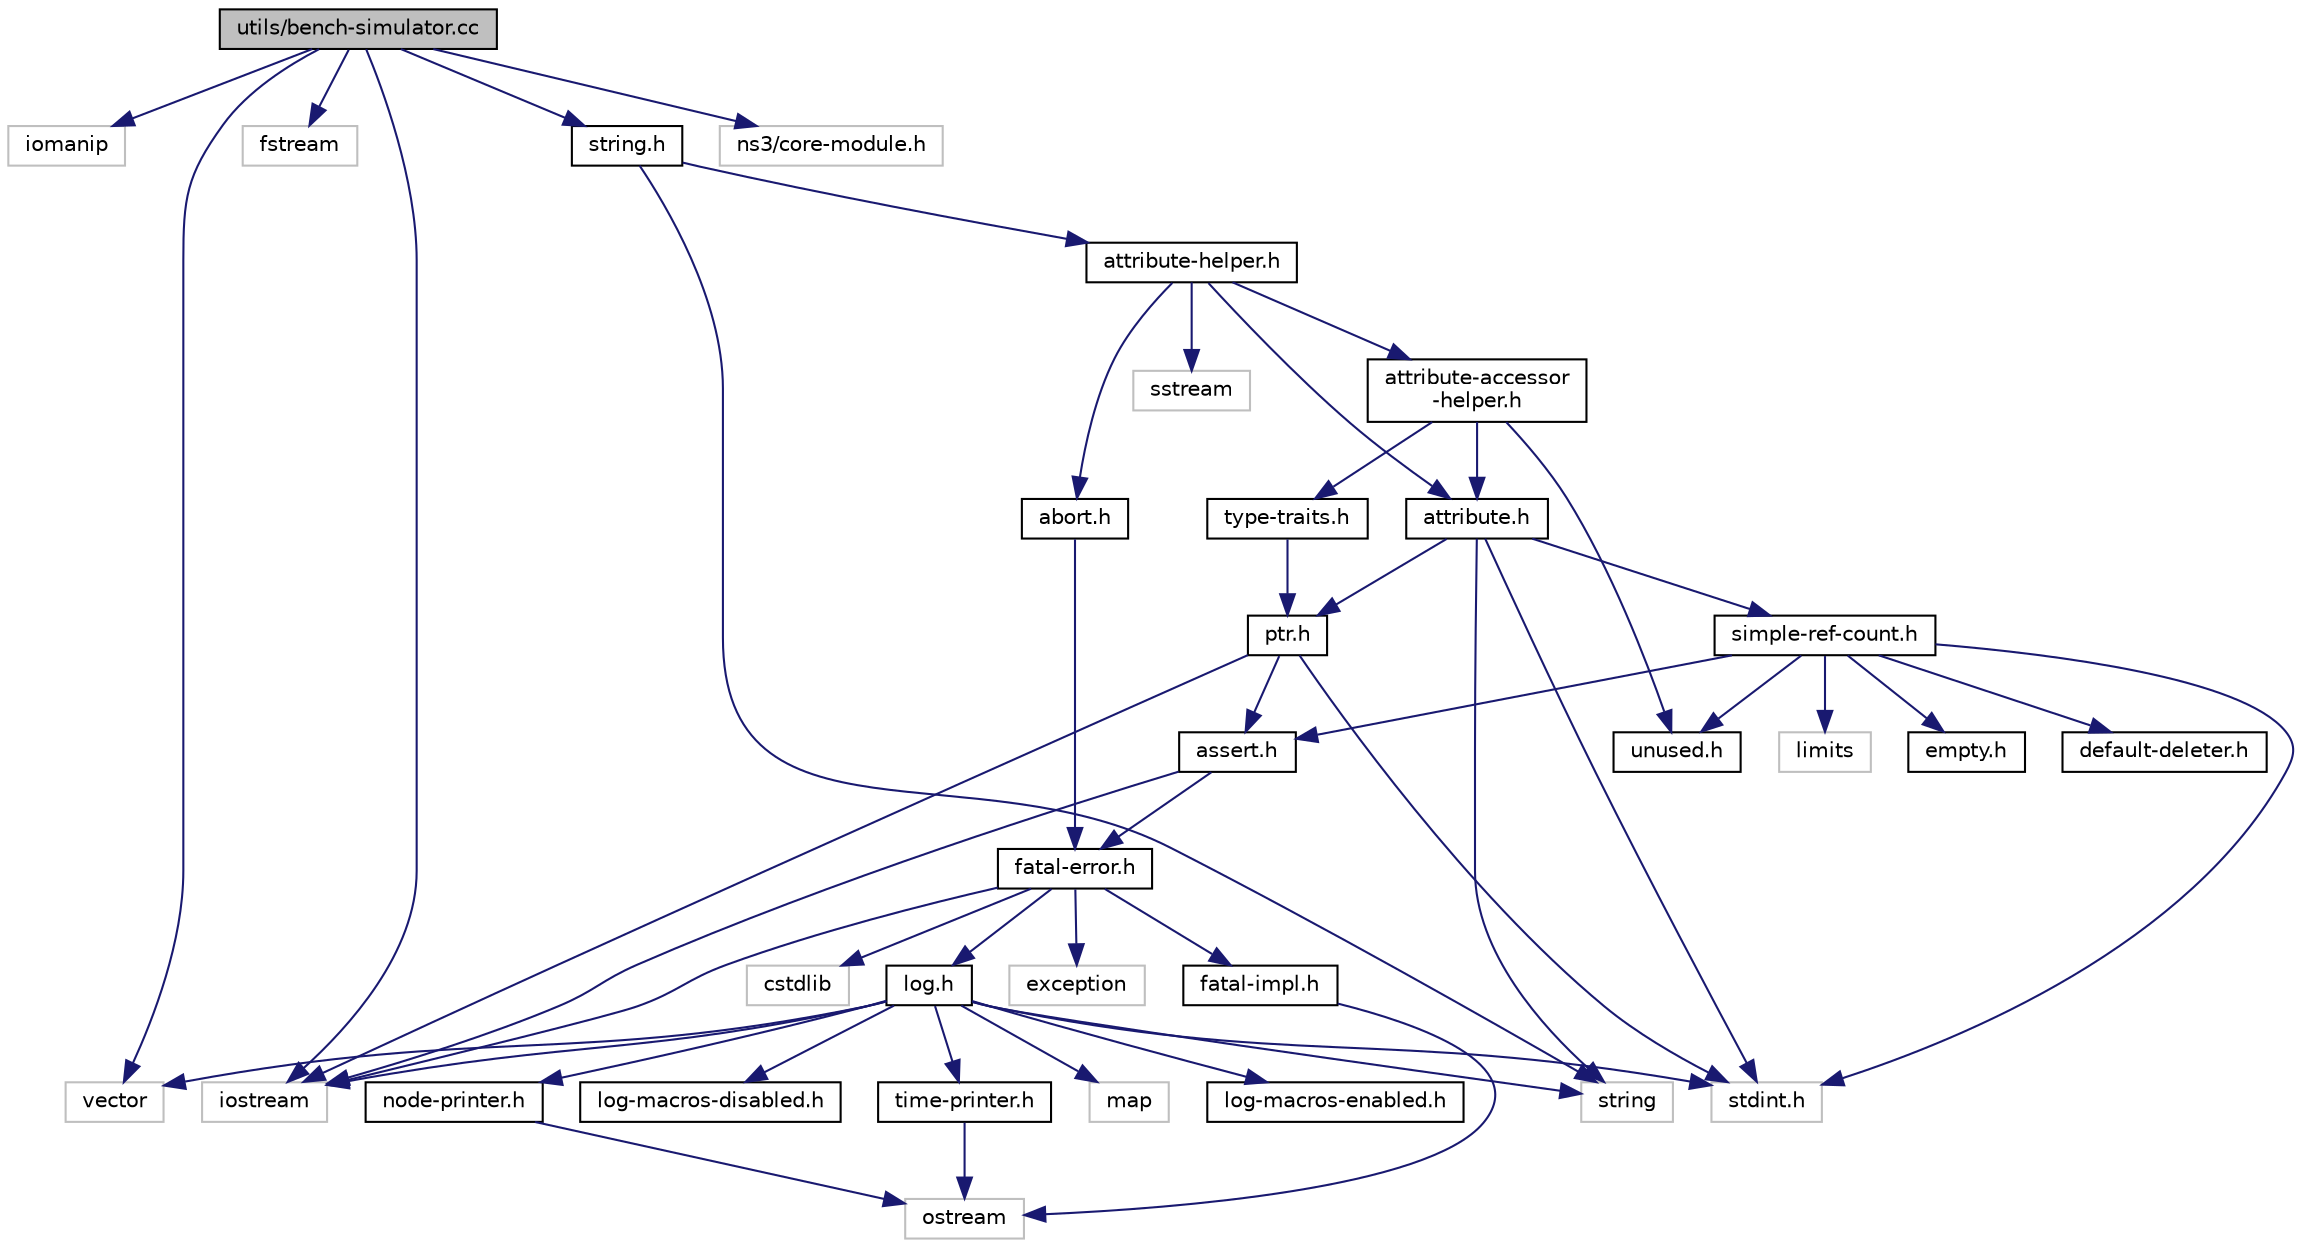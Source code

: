 digraph "utils/bench-simulator.cc"
{
 // LATEX_PDF_SIZE
  edge [fontname="Helvetica",fontsize="10",labelfontname="Helvetica",labelfontsize="10"];
  node [fontname="Helvetica",fontsize="10",shape=record];
  Node1 [label="utils/bench-simulator.cc",height=0.2,width=0.4,color="black", fillcolor="grey75", style="filled", fontcolor="black",tooltip=" "];
  Node1 -> Node2 [color="midnightblue",fontsize="10",style="solid",fontname="Helvetica"];
  Node2 [label="iomanip",height=0.2,width=0.4,color="grey75", fillcolor="white", style="filled",tooltip=" "];
  Node1 -> Node3 [color="midnightblue",fontsize="10",style="solid",fontname="Helvetica"];
  Node3 [label="iostream",height=0.2,width=0.4,color="grey75", fillcolor="white", style="filled",tooltip=" "];
  Node1 -> Node4 [color="midnightblue",fontsize="10",style="solid",fontname="Helvetica"];
  Node4 [label="fstream",height=0.2,width=0.4,color="grey75", fillcolor="white", style="filled",tooltip=" "];
  Node1 -> Node5 [color="midnightblue",fontsize="10",style="solid",fontname="Helvetica"];
  Node5 [label="vector",height=0.2,width=0.4,color="grey75", fillcolor="white", style="filled",tooltip=" "];
  Node1 -> Node6 [color="midnightblue",fontsize="10",style="solid",fontname="Helvetica"];
  Node6 [label="string.h",height=0.2,width=0.4,color="black", fillcolor="white", style="filled",URL="$string_8h.html",tooltip="ns3::StringValue attribute value declarations."];
  Node6 -> Node7 [color="midnightblue",fontsize="10",style="solid",fontname="Helvetica"];
  Node7 [label="string",height=0.2,width=0.4,color="grey75", fillcolor="white", style="filled",tooltip=" "];
  Node6 -> Node8 [color="midnightblue",fontsize="10",style="solid",fontname="Helvetica"];
  Node8 [label="attribute-helper.h",height=0.2,width=0.4,color="black", fillcolor="white", style="filled",URL="$attribute-helper_8h.html",tooltip="Attribute helper (ATTRIBUTE_ )macros definition."];
  Node8 -> Node9 [color="midnightblue",fontsize="10",style="solid",fontname="Helvetica"];
  Node9 [label="attribute.h",height=0.2,width=0.4,color="black", fillcolor="white", style="filled",URL="$attribute_8h.html",tooltip="ns3::AttributeValue, ns3::AttributeAccessor and ns3::AttributeChecker declarations."];
  Node9 -> Node7 [color="midnightblue",fontsize="10",style="solid",fontname="Helvetica"];
  Node9 -> Node10 [color="midnightblue",fontsize="10",style="solid",fontname="Helvetica"];
  Node10 [label="stdint.h",height=0.2,width=0.4,color="grey75", fillcolor="white", style="filled",tooltip=" "];
  Node9 -> Node11 [color="midnightblue",fontsize="10",style="solid",fontname="Helvetica"];
  Node11 [label="ptr.h",height=0.2,width=0.4,color="black", fillcolor="white", style="filled",URL="$ptr_8h.html",tooltip="ns3::Ptr smart pointer declaration and implementation."];
  Node11 -> Node3 [color="midnightblue",fontsize="10",style="solid",fontname="Helvetica"];
  Node11 -> Node10 [color="midnightblue",fontsize="10",style="solid",fontname="Helvetica"];
  Node11 -> Node12 [color="midnightblue",fontsize="10",style="solid",fontname="Helvetica"];
  Node12 [label="assert.h",height=0.2,width=0.4,color="black", fillcolor="white", style="filled",URL="$assert_8h.html",tooltip="NS_ASSERT() and NS_ASSERT_MSG() macro definitions."];
  Node12 -> Node3 [color="midnightblue",fontsize="10",style="solid",fontname="Helvetica"];
  Node12 -> Node13 [color="midnightblue",fontsize="10",style="solid",fontname="Helvetica"];
  Node13 [label="fatal-error.h",height=0.2,width=0.4,color="black", fillcolor="white", style="filled",URL="$fatal-error_8h.html",tooltip="NS_FATAL_x macro definitions."];
  Node13 -> Node3 [color="midnightblue",fontsize="10",style="solid",fontname="Helvetica"];
  Node13 -> Node14 [color="midnightblue",fontsize="10",style="solid",fontname="Helvetica"];
  Node14 [label="exception",height=0.2,width=0.4,color="grey75", fillcolor="white", style="filled",tooltip=" "];
  Node13 -> Node15 [color="midnightblue",fontsize="10",style="solid",fontname="Helvetica"];
  Node15 [label="cstdlib",height=0.2,width=0.4,color="grey75", fillcolor="white", style="filled",tooltip=" "];
  Node13 -> Node16 [color="midnightblue",fontsize="10",style="solid",fontname="Helvetica"];
  Node16 [label="fatal-impl.h",height=0.2,width=0.4,color="black", fillcolor="white", style="filled",URL="$fatal-impl_8h.html",tooltip="ns3::FatalImpl::RegisterStream(), ns3::FatalImpl::UnregisterStream(), and ns3::FatalImpl::FlushStream..."];
  Node16 -> Node17 [color="midnightblue",fontsize="10",style="solid",fontname="Helvetica"];
  Node17 [label="ostream",height=0.2,width=0.4,color="grey75", fillcolor="white", style="filled",tooltip=" "];
  Node13 -> Node18 [color="midnightblue",fontsize="10",style="solid",fontname="Helvetica"];
  Node18 [label="log.h",height=0.2,width=0.4,color="black", fillcolor="white", style="filled",URL="$log_8h.html",tooltip="Debug message logging."];
  Node18 -> Node7 [color="midnightblue",fontsize="10",style="solid",fontname="Helvetica"];
  Node18 -> Node3 [color="midnightblue",fontsize="10",style="solid",fontname="Helvetica"];
  Node18 -> Node10 [color="midnightblue",fontsize="10",style="solid",fontname="Helvetica"];
  Node18 -> Node19 [color="midnightblue",fontsize="10",style="solid",fontname="Helvetica"];
  Node19 [label="map",height=0.2,width=0.4,color="grey75", fillcolor="white", style="filled",tooltip=" "];
  Node18 -> Node5 [color="midnightblue",fontsize="10",style="solid",fontname="Helvetica"];
  Node18 -> Node20 [color="midnightblue",fontsize="10",style="solid",fontname="Helvetica"];
  Node20 [label="node-printer.h",height=0.2,width=0.4,color="black", fillcolor="white", style="filled",URL="$node-printer_8h.html",tooltip="Declaration of ns3::NodePrinter function pointer type and ns3::DefaultNodePrinter function."];
  Node20 -> Node17 [color="midnightblue",fontsize="10",style="solid",fontname="Helvetica"];
  Node18 -> Node21 [color="midnightblue",fontsize="10",style="solid",fontname="Helvetica"];
  Node21 [label="time-printer.h",height=0.2,width=0.4,color="black", fillcolor="white", style="filled",URL="$time-printer_8h.html",tooltip="Declaration of ns3::TimePrinter function pointer type and ns3::DefaultTimePrinter function."];
  Node21 -> Node17 [color="midnightblue",fontsize="10",style="solid",fontname="Helvetica"];
  Node18 -> Node22 [color="midnightblue",fontsize="10",style="solid",fontname="Helvetica"];
  Node22 [label="log-macros-enabled.h",height=0.2,width=0.4,color="black", fillcolor="white", style="filled",URL="$log-macros-enabled_8h.html",tooltip="NS_LOG and related logging macro definitions."];
  Node18 -> Node23 [color="midnightblue",fontsize="10",style="solid",fontname="Helvetica"];
  Node23 [label="log-macros-disabled.h",height=0.2,width=0.4,color="black", fillcolor="white", style="filled",URL="$log-macros-disabled_8h.html",tooltip="Definition of empty logging macros and the NS_LOG_NOOP_INTERNAL macro."];
  Node9 -> Node24 [color="midnightblue",fontsize="10",style="solid",fontname="Helvetica"];
  Node24 [label="simple-ref-count.h",height=0.2,width=0.4,color="black", fillcolor="white", style="filled",URL="$simple-ref-count_8h.html",tooltip="ns3::SimpleRefCount declaration and template implementation."];
  Node24 -> Node25 [color="midnightblue",fontsize="10",style="solid",fontname="Helvetica"];
  Node25 [label="empty.h",height=0.2,width=0.4,color="black", fillcolor="white", style="filled",URL="$empty_8h.html",tooltip="ns3::empty declaration, used by callbacks."];
  Node24 -> Node26 [color="midnightblue",fontsize="10",style="solid",fontname="Helvetica"];
  Node26 [label="default-deleter.h",height=0.2,width=0.4,color="black", fillcolor="white", style="filled",URL="$default-deleter_8h.html",tooltip="ns3::DefaultDeleter declaration and template implementation, for reference-counted smart pointers."];
  Node24 -> Node12 [color="midnightblue",fontsize="10",style="solid",fontname="Helvetica"];
  Node24 -> Node27 [color="midnightblue",fontsize="10",style="solid",fontname="Helvetica"];
  Node27 [label="unused.h",height=0.2,width=0.4,color="black", fillcolor="white", style="filled",URL="$unused_8h.html",tooltip="NS_UNUSED and NS_UNUSED_GLOBAL macro definitions."];
  Node24 -> Node10 [color="midnightblue",fontsize="10",style="solid",fontname="Helvetica"];
  Node24 -> Node28 [color="midnightblue",fontsize="10",style="solid",fontname="Helvetica"];
  Node28 [label="limits",height=0.2,width=0.4,color="grey75", fillcolor="white", style="filled",tooltip=" "];
  Node8 -> Node29 [color="midnightblue",fontsize="10",style="solid",fontname="Helvetica"];
  Node29 [label="attribute-accessor\l-helper.h",height=0.2,width=0.4,color="black", fillcolor="white", style="filled",URL="$attribute-accessor-helper_8h.html",tooltip="ns3::MakeAccessorHelper declarations and template implementations."];
  Node29 -> Node9 [color="midnightblue",fontsize="10",style="solid",fontname="Helvetica"];
  Node29 -> Node27 [color="midnightblue",fontsize="10",style="solid",fontname="Helvetica"];
  Node29 -> Node30 [color="midnightblue",fontsize="10",style="solid",fontname="Helvetica"];
  Node30 [label="type-traits.h",height=0.2,width=0.4,color="black", fillcolor="white", style="filled",URL="$type-traits_8h.html",tooltip="ns3::TypeTraits introspection declaration and template implementation."];
  Node30 -> Node11 [color="midnightblue",fontsize="10",style="solid",fontname="Helvetica"];
  Node8 -> Node31 [color="midnightblue",fontsize="10",style="solid",fontname="Helvetica"];
  Node31 [label="sstream",height=0.2,width=0.4,color="grey75", fillcolor="white", style="filled",tooltip=" "];
  Node8 -> Node32 [color="midnightblue",fontsize="10",style="solid",fontname="Helvetica"];
  Node32 [label="abort.h",height=0.2,width=0.4,color="black", fillcolor="white", style="filled",URL="$abort_8h.html",tooltip="NS_ABORT_x macro definitions."];
  Node32 -> Node13 [color="midnightblue",fontsize="10",style="solid",fontname="Helvetica"];
  Node1 -> Node33 [color="midnightblue",fontsize="10",style="solid",fontname="Helvetica"];
  Node33 [label="ns3/core-module.h",height=0.2,width=0.4,color="grey75", fillcolor="white", style="filled",tooltip=" "];
}
